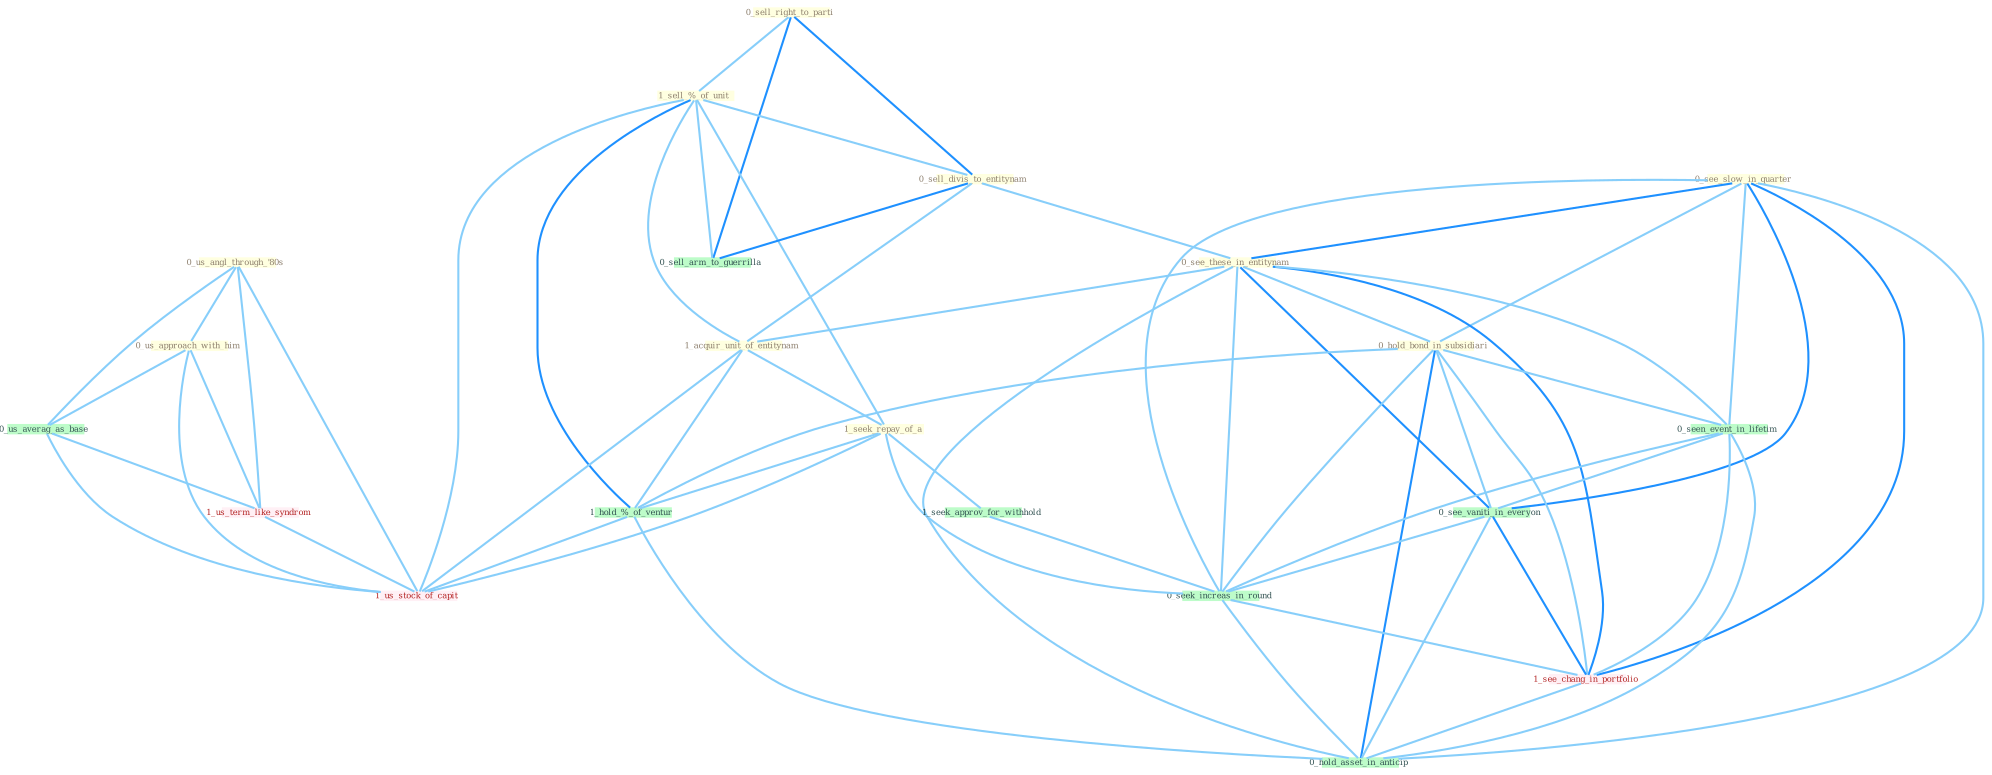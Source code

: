 Graph G{ 
    node
    [shape=polygon,style=filled,width=.5,height=.06,color="#BDFCC9",fixedsize=true,fontsize=4,
    fontcolor="#2f4f4f"];
    {node
    [color="#ffffe0", fontcolor="#8b7d6b"] "0_sell_right_to_parti " "1_sell_%_of_unit " "0_us_angl_through_'80s " "0_sell_divis_to_entitynam " "0_us_approach_with_him " "0_see_slow_in_quarter " "0_see_these_in_entitynam " "1_acquir_unit_of_entitynam " "1_seek_repay_of_a " "0_hold_bond_in_subsidiari "}
{node [color="#fff0f5", fontcolor="#b22222"] "1_us_term_like_syndrom " "1_us_stock_of_capit " "1_see_chang_in_portfolio "}
edge [color="#B0E2FF"];

	"0_sell_right_to_parti " -- "1_sell_%_of_unit " [w="1", color="#87cefa" ];
	"0_sell_right_to_parti " -- "0_sell_divis_to_entitynam " [w="2", color="#1e90ff" , len=0.8];
	"0_sell_right_to_parti " -- "0_sell_arm_to_guerrilla " [w="2", color="#1e90ff" , len=0.8];
	"1_sell_%_of_unit " -- "0_sell_divis_to_entitynam " [w="1", color="#87cefa" ];
	"1_sell_%_of_unit " -- "1_acquir_unit_of_entitynam " [w="1", color="#87cefa" ];
	"1_sell_%_of_unit " -- "1_seek_repay_of_a " [w="1", color="#87cefa" ];
	"1_sell_%_of_unit " -- "1_hold_%_of_ventur " [w="2", color="#1e90ff" , len=0.8];
	"1_sell_%_of_unit " -- "0_sell_arm_to_guerrilla " [w="1", color="#87cefa" ];
	"1_sell_%_of_unit " -- "1_us_stock_of_capit " [w="1", color="#87cefa" ];
	"0_us_angl_through_'80s " -- "0_us_approach_with_him " [w="1", color="#87cefa" ];
	"0_us_angl_through_'80s " -- "0_us_averag_as_base " [w="1", color="#87cefa" ];
	"0_us_angl_through_'80s " -- "1_us_term_like_syndrom " [w="1", color="#87cefa" ];
	"0_us_angl_through_'80s " -- "1_us_stock_of_capit " [w="1", color="#87cefa" ];
	"0_sell_divis_to_entitynam " -- "0_see_these_in_entitynam " [w="1", color="#87cefa" ];
	"0_sell_divis_to_entitynam " -- "1_acquir_unit_of_entitynam " [w="1", color="#87cefa" ];
	"0_sell_divis_to_entitynam " -- "0_sell_arm_to_guerrilla " [w="2", color="#1e90ff" , len=0.8];
	"0_us_approach_with_him " -- "0_us_averag_as_base " [w="1", color="#87cefa" ];
	"0_us_approach_with_him " -- "1_us_term_like_syndrom " [w="1", color="#87cefa" ];
	"0_us_approach_with_him " -- "1_us_stock_of_capit " [w="1", color="#87cefa" ];
	"0_see_slow_in_quarter " -- "0_see_these_in_entitynam " [w="2", color="#1e90ff" , len=0.8];
	"0_see_slow_in_quarter " -- "0_hold_bond_in_subsidiari " [w="1", color="#87cefa" ];
	"0_see_slow_in_quarter " -- "0_seen_event_in_lifetim " [w="1", color="#87cefa" ];
	"0_see_slow_in_quarter " -- "0_see_vaniti_in_everyon " [w="2", color="#1e90ff" , len=0.8];
	"0_see_slow_in_quarter " -- "0_seek_increas_in_round " [w="1", color="#87cefa" ];
	"0_see_slow_in_quarter " -- "1_see_chang_in_portfolio " [w="2", color="#1e90ff" , len=0.8];
	"0_see_slow_in_quarter " -- "0_hold_asset_in_anticip " [w="1", color="#87cefa" ];
	"0_see_these_in_entitynam " -- "1_acquir_unit_of_entitynam " [w="1", color="#87cefa" ];
	"0_see_these_in_entitynam " -- "0_hold_bond_in_subsidiari " [w="1", color="#87cefa" ];
	"0_see_these_in_entitynam " -- "0_seen_event_in_lifetim " [w="1", color="#87cefa" ];
	"0_see_these_in_entitynam " -- "0_see_vaniti_in_everyon " [w="2", color="#1e90ff" , len=0.8];
	"0_see_these_in_entitynam " -- "0_seek_increas_in_round " [w="1", color="#87cefa" ];
	"0_see_these_in_entitynam " -- "1_see_chang_in_portfolio " [w="2", color="#1e90ff" , len=0.8];
	"0_see_these_in_entitynam " -- "0_hold_asset_in_anticip " [w="1", color="#87cefa" ];
	"1_acquir_unit_of_entitynam " -- "1_seek_repay_of_a " [w="1", color="#87cefa" ];
	"1_acquir_unit_of_entitynam " -- "1_hold_%_of_ventur " [w="1", color="#87cefa" ];
	"1_acquir_unit_of_entitynam " -- "1_us_stock_of_capit " [w="1", color="#87cefa" ];
	"1_seek_repay_of_a " -- "1_seek_approv_for_withhold " [w="1", color="#87cefa" ];
	"1_seek_repay_of_a " -- "1_hold_%_of_ventur " [w="1", color="#87cefa" ];
	"1_seek_repay_of_a " -- "0_seek_increas_in_round " [w="1", color="#87cefa" ];
	"1_seek_repay_of_a " -- "1_us_stock_of_capit " [w="1", color="#87cefa" ];
	"0_hold_bond_in_subsidiari " -- "0_seen_event_in_lifetim " [w="1", color="#87cefa" ];
	"0_hold_bond_in_subsidiari " -- "1_hold_%_of_ventur " [w="1", color="#87cefa" ];
	"0_hold_bond_in_subsidiari " -- "0_see_vaniti_in_everyon " [w="1", color="#87cefa" ];
	"0_hold_bond_in_subsidiari " -- "0_seek_increas_in_round " [w="1", color="#87cefa" ];
	"0_hold_bond_in_subsidiari " -- "1_see_chang_in_portfolio " [w="1", color="#87cefa" ];
	"0_hold_bond_in_subsidiari " -- "0_hold_asset_in_anticip " [w="2", color="#1e90ff" , len=0.8];
	"0_seen_event_in_lifetim " -- "0_see_vaniti_in_everyon " [w="1", color="#87cefa" ];
	"0_seen_event_in_lifetim " -- "0_seek_increas_in_round " [w="1", color="#87cefa" ];
	"0_seen_event_in_lifetim " -- "1_see_chang_in_portfolio " [w="1", color="#87cefa" ];
	"0_seen_event_in_lifetim " -- "0_hold_asset_in_anticip " [w="1", color="#87cefa" ];
	"0_us_averag_as_base " -- "1_us_term_like_syndrom " [w="1", color="#87cefa" ];
	"0_us_averag_as_base " -- "1_us_stock_of_capit " [w="1", color="#87cefa" ];
	"1_us_term_like_syndrom " -- "1_us_stock_of_capit " [w="1", color="#87cefa" ];
	"1_seek_approv_for_withhold " -- "0_seek_increas_in_round " [w="1", color="#87cefa" ];
	"1_hold_%_of_ventur " -- "1_us_stock_of_capit " [w="1", color="#87cefa" ];
	"1_hold_%_of_ventur " -- "0_hold_asset_in_anticip " [w="1", color="#87cefa" ];
	"0_see_vaniti_in_everyon " -- "0_seek_increas_in_round " [w="1", color="#87cefa" ];
	"0_see_vaniti_in_everyon " -- "1_see_chang_in_portfolio " [w="2", color="#1e90ff" , len=0.8];
	"0_see_vaniti_in_everyon " -- "0_hold_asset_in_anticip " [w="1", color="#87cefa" ];
	"0_seek_increas_in_round " -- "1_see_chang_in_portfolio " [w="1", color="#87cefa" ];
	"0_seek_increas_in_round " -- "0_hold_asset_in_anticip " [w="1", color="#87cefa" ];
	"1_see_chang_in_portfolio " -- "0_hold_asset_in_anticip " [w="1", color="#87cefa" ];
}